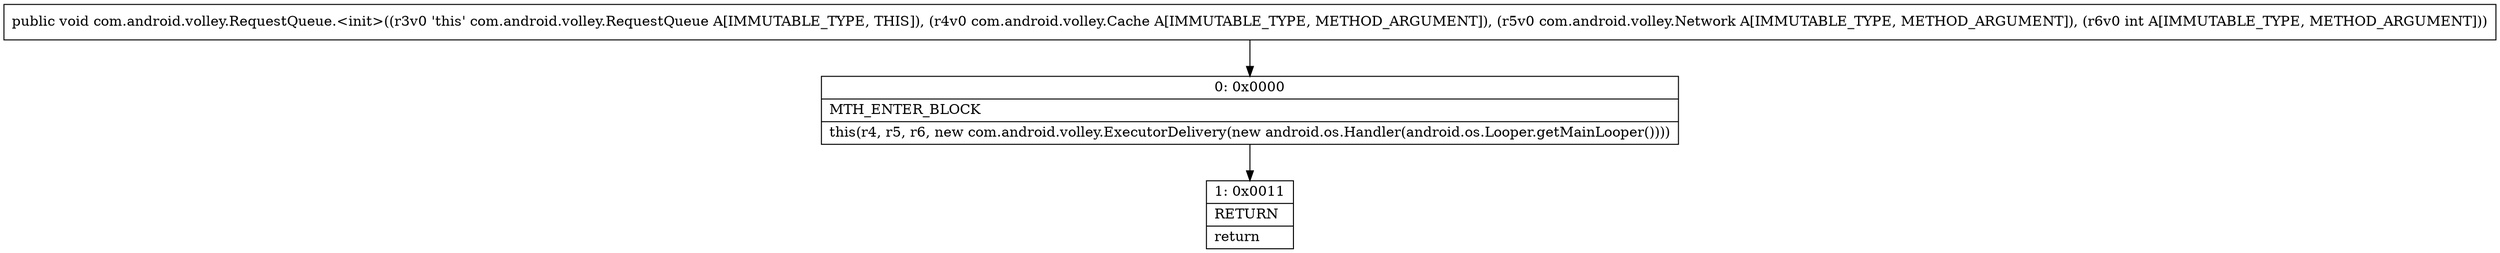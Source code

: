 digraph "CFG forcom.android.volley.RequestQueue.\<init\>(Lcom\/android\/volley\/Cache;Lcom\/android\/volley\/Network;I)V" {
Node_0 [shape=record,label="{0\:\ 0x0000|MTH_ENTER_BLOCK\l|this(r4, r5, r6, new com.android.volley.ExecutorDelivery(new android.os.Handler(android.os.Looper.getMainLooper())))\l}"];
Node_1 [shape=record,label="{1\:\ 0x0011|RETURN\l|return\l}"];
MethodNode[shape=record,label="{public void com.android.volley.RequestQueue.\<init\>((r3v0 'this' com.android.volley.RequestQueue A[IMMUTABLE_TYPE, THIS]), (r4v0 com.android.volley.Cache A[IMMUTABLE_TYPE, METHOD_ARGUMENT]), (r5v0 com.android.volley.Network A[IMMUTABLE_TYPE, METHOD_ARGUMENT]), (r6v0 int A[IMMUTABLE_TYPE, METHOD_ARGUMENT])) }"];
MethodNode -> Node_0;
Node_0 -> Node_1;
}

